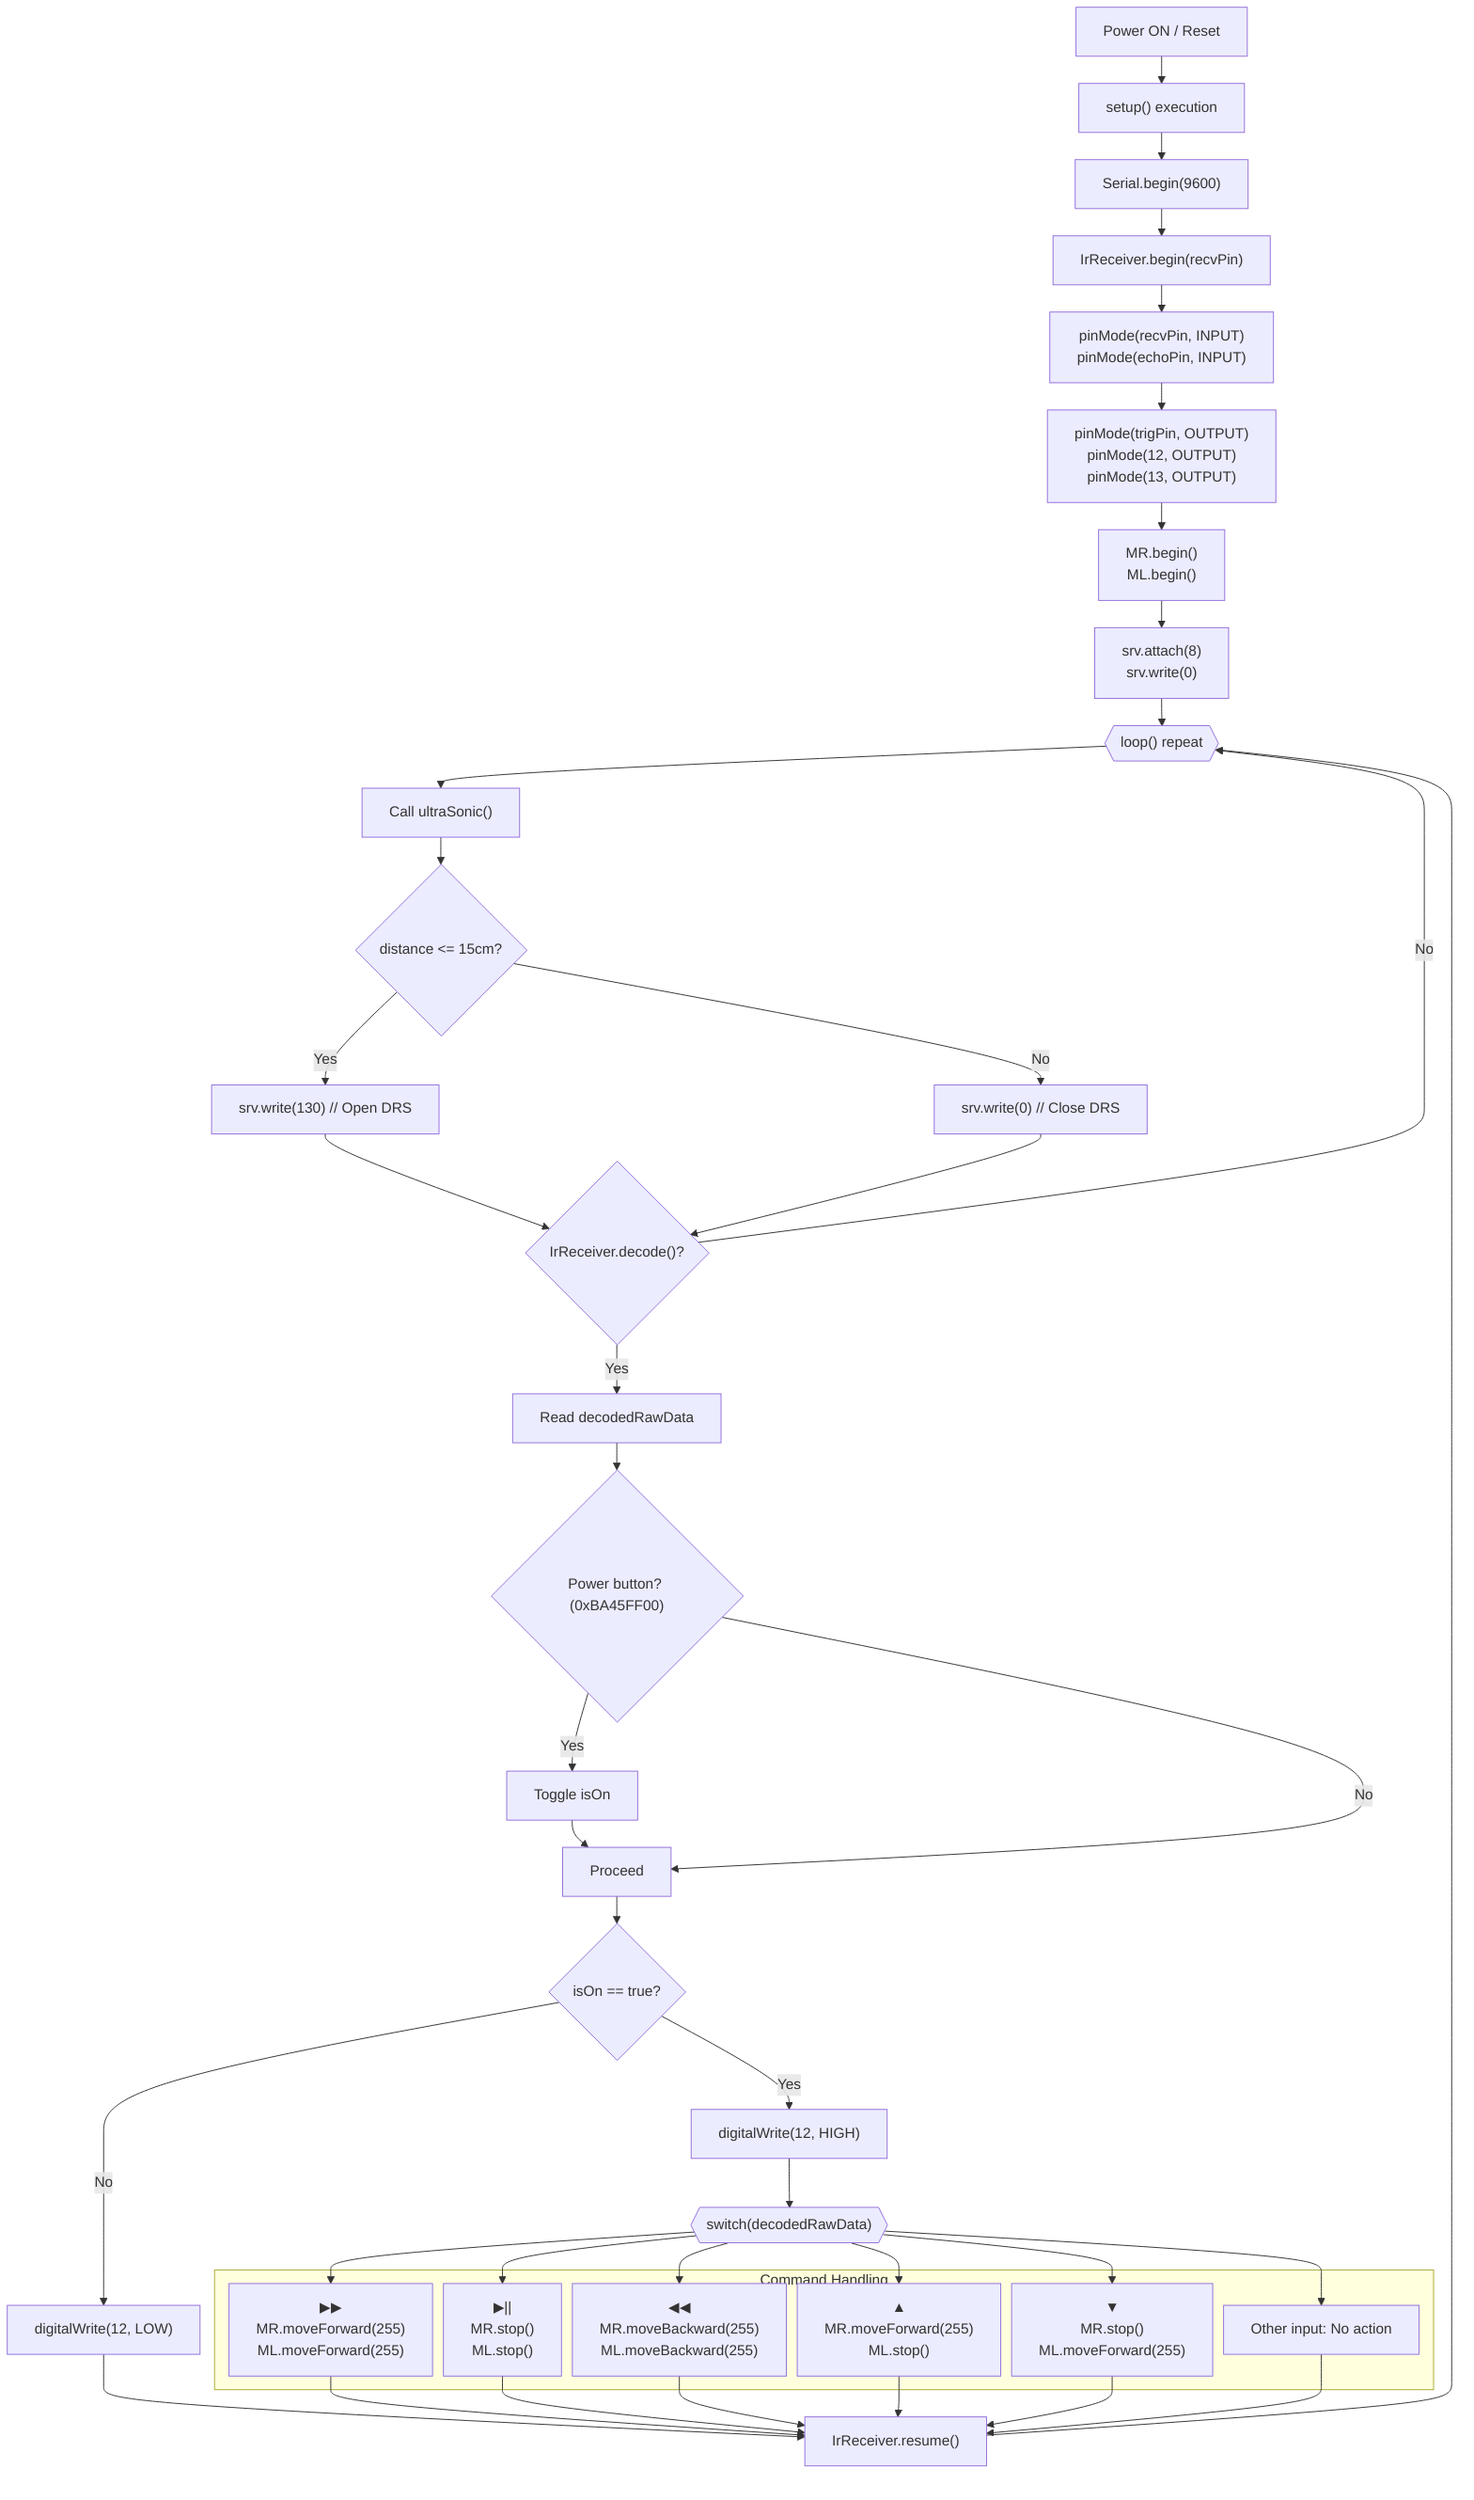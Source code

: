 %%{init: { "flowchart": { "rankDir": "TB", "nodeSpacing": 12, "rankSpacing": 30 } }}%%
flowchart TB
    %% ---------- Basic Nodes ----------
    Start["Power ON / Reset"]
    Setup["setup() execution"]
    A1["Serial.begin(9600)"]
    A2["IrReceiver.begin(recvPin)"]
    A3["pinMode(recvPin, INPUT)<br/>pinMode(echoPin, INPUT)"]
    A4["pinMode(trigPin, OUTPUT)<br/>pinMode(12, OUTPUT)<br/>pinMode(13, OUTPUT)"]
    A5["MR.begin()<br/>ML.begin()"]
    A6["srv.attach(8)<br/>srv.write(0)"]
    Loop{{"loop() repeat"}}
    
    %% ---------- Ultrasonic Handling ----------
    USCall["Call ultraSonic()"]
    DistCheck{"distance <= 15cm?"}
    ServoOpen["srv.write(130)  // Open DRS"]
    ServoClose["srv.write(0)    // Close DRS"]
    
    %% ---------- IR Handling ----------
    CheckIR{"IrReceiver.decode()?"}
    ReadIR["Read decodedRawData"]
    TogglePower{"Power button? (0xBA45FF00)"}
    TP["Toggle isOn"]
    AfterPower["Proceed"]
    IsOn{"isOn == true?"}
    LEDoff["digitalWrite(12, LOW)"]
    LEDon["digitalWrite(12, HIGH)"]
    Switch{{"switch(decodedRawData)"}}
    Resume["IrReceiver.resume()"]
    
    %% ---------- Command Handling ----------
    subgraph Commands["Command Handling"]
        direction TB
        Case1["▶▶<br/>MR.moveForward(255)<br/>ML.moveForward(255)"]
        Case2["▶||<br/>MR.stop()<br/>ML.stop()"]
        Case3["◀◀<br/>MR.moveBackward(255)<br/>ML.moveBackward(255)"]
        Case4["▲<br/>MR.moveForward(255)<br/>ML.stop()"]
        Case5["▼<br/>MR.stop()<br/>ML.moveForward(255)"]
        Default["Other input: No action"]
    end
    
    %% ---------- Main Flow ----------
    Start --> Setup --> A1 --> A2 --> A3 --> A4 --> A5 --> A6 --> Loop
    Loop --> USCall
    USCall --> DistCheck
    DistCheck -- Yes --> ServoOpen --> CheckIR
    DistCheck -- No  --> ServoClose --> CheckIR
    
    CheckIR -- No --> Loop
    CheckIR -- Yes --> ReadIR --> TogglePower
    TogglePower -- Yes --> TP --> AfterPower
    TogglePower -- No  --> AfterPower
    AfterPower --> IsOn
    IsOn -- No  --> LEDoff --> Resume
    IsOn -- Yes --> LEDon --> Switch
    
    %% Switch Branches
    Switch --> Case1
    Switch --> Case2
    Switch --> Case3
    Switch --> Case4
    Switch --> Case5
    Switch --> Default
    
    %% Case End → Resume → Loop
    Case1 --> Resume
    Case2 --> Resume
    Case3 --> Resume
    Case4 --> Resume
    Case5 --> Resume
    Default --> Resume
    Resume --> Loop